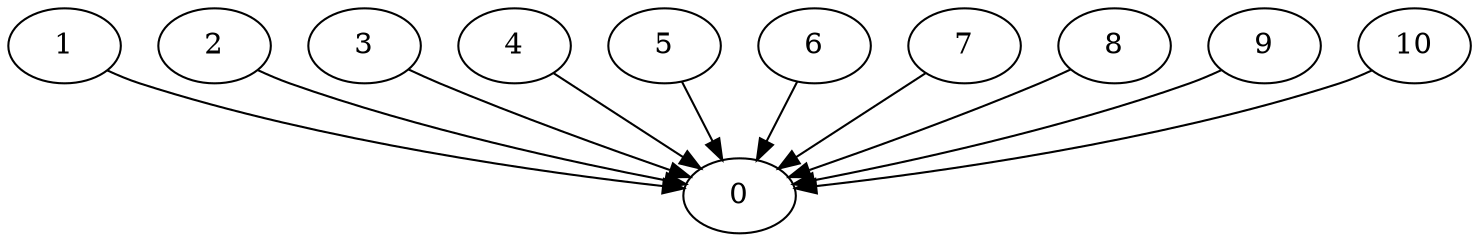 digraph G {
1->0
2->0
3->0
4->0
5->0
6->0
7->0
8->0
9->0
10->0
}
digraph G {
1->0
2->0
3->0
4->0
5->0
6->0
7->0
8->0
9->0
10->0
}
digraph G {
1->0
2->0
3->0
4->0
5->0
6->0
7->0
8->0
9->0
10->0
}
digraph G {
1->0
2->0
3->0
4->0
5->0
6->0
7->0
8->0
9->0
10->0
}
digraph G {
1->0
2->0
3->0
4->0
5->0
6->0
7->0
8->0
9->0
10->0
}
digraph G {
1->0
2->0
3->0
4->0
5->0
6->0
7->0
8->0
9->0
10->0
}
digraph G {
1->0
2->0
3->0
4->0
5->0
6->0
7->0
8->0
9->0
10->0
}
digraph G {
1->0
2->0
3->0
4->0
5->0
6->0
7->0
8->0
9->0
10->0
}
digraph G {
1->0
2->0
3->0
4->0
5->0
6->0
7->0
8->0
9->0
10->0
}
digraph G {
1->0
2->0
3->0
4->0
5->0
6->0
7->0
8->0
9->0
10->0
}
